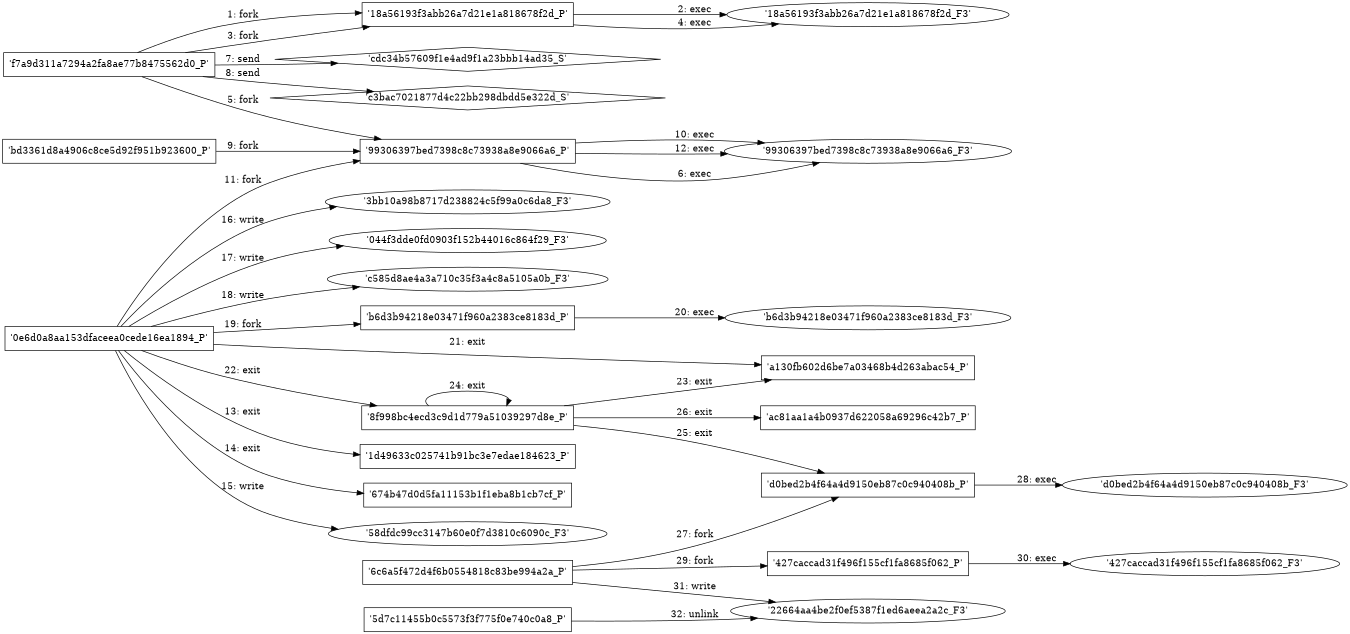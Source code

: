 digraph "D:\Learning\Paper\apt\基于CTI的攻击预警\Dataset\攻击图\ASGfromALLCTI\Automating threat actor tracking Understanding attacker behavior for intelligence and contextual alerting.dot" {
rankdir="LR"
size="9"
fixedsize="false"
splines="true"
nodesep=0.3
ranksep=0
fontsize=10
overlap="scalexy"
engine= "neato"
	"'f7a9d311a7294a2fa8ae77b8475562d0_P'" [node_type=Process shape=box]
	"'18a56193f3abb26a7d21e1a818678f2d_P'" [node_type=Process shape=box]
	"'f7a9d311a7294a2fa8ae77b8475562d0_P'" -> "'18a56193f3abb26a7d21e1a818678f2d_P'" [label="1: fork"]
	"'18a56193f3abb26a7d21e1a818678f2d_P'" [node_type=Process shape=box]
	"'18a56193f3abb26a7d21e1a818678f2d_F3'" [node_type=File shape=ellipse]
	"'18a56193f3abb26a7d21e1a818678f2d_P'" -> "'18a56193f3abb26a7d21e1a818678f2d_F3'" [label="2: exec"]
	"'f7a9d311a7294a2fa8ae77b8475562d0_P'" [node_type=Process shape=box]
	"'18a56193f3abb26a7d21e1a818678f2d_P'" [node_type=Process shape=box]
	"'f7a9d311a7294a2fa8ae77b8475562d0_P'" -> "'18a56193f3abb26a7d21e1a818678f2d_P'" [label="3: fork"]
	"'18a56193f3abb26a7d21e1a818678f2d_P'" [node_type=Process shape=box]
	"'18a56193f3abb26a7d21e1a818678f2d_F3'" [node_type=File shape=ellipse]
	"'18a56193f3abb26a7d21e1a818678f2d_P'" -> "'18a56193f3abb26a7d21e1a818678f2d_F3'" [label="4: exec"]
	"'f7a9d311a7294a2fa8ae77b8475562d0_P'" [node_type=Process shape=box]
	"'99306397bed7398c8c73938a8e9066a6_P'" [node_type=Process shape=box]
	"'f7a9d311a7294a2fa8ae77b8475562d0_P'" -> "'99306397bed7398c8c73938a8e9066a6_P'" [label="5: fork"]
	"'99306397bed7398c8c73938a8e9066a6_P'" [node_type=Process shape=box]
	"'99306397bed7398c8c73938a8e9066a6_F3'" [node_type=File shape=ellipse]
	"'99306397bed7398c8c73938a8e9066a6_P'" -> "'99306397bed7398c8c73938a8e9066a6_F3'" [label="6: exec"]
	"'cdc34b57609f1e4ad9f1a23bbb14ad35_S'" [node_type=Socket shape=diamond]
	"'f7a9d311a7294a2fa8ae77b8475562d0_P'" [node_type=Process shape=box]
	"'f7a9d311a7294a2fa8ae77b8475562d0_P'" -> "'cdc34b57609f1e4ad9f1a23bbb14ad35_S'" [label="7: send"]
	"'c3bac7021877d4c22bb298dbdd5e322d_S'" [node_type=Socket shape=diamond]
	"'f7a9d311a7294a2fa8ae77b8475562d0_P'" [node_type=Process shape=box]
	"'f7a9d311a7294a2fa8ae77b8475562d0_P'" -> "'c3bac7021877d4c22bb298dbdd5e322d_S'" [label="8: send"]
	"'bd3361d8a4906c8ce5d92f951b923600_P'" [node_type=Process shape=box]
	"'99306397bed7398c8c73938a8e9066a6_P'" [node_type=Process shape=box]
	"'bd3361d8a4906c8ce5d92f951b923600_P'" -> "'99306397bed7398c8c73938a8e9066a6_P'" [label="9: fork"]
	"'99306397bed7398c8c73938a8e9066a6_P'" [node_type=Process shape=box]
	"'99306397bed7398c8c73938a8e9066a6_F3'" [node_type=File shape=ellipse]
	"'99306397bed7398c8c73938a8e9066a6_P'" -> "'99306397bed7398c8c73938a8e9066a6_F3'" [label="10: exec"]
	"'0e6d0a8aa153dfaceea0cede16ea1894_P'" [node_type=Process shape=box]
	"'99306397bed7398c8c73938a8e9066a6_P'" [node_type=Process shape=box]
	"'0e6d0a8aa153dfaceea0cede16ea1894_P'" -> "'99306397bed7398c8c73938a8e9066a6_P'" [label="11: fork"]
	"'99306397bed7398c8c73938a8e9066a6_P'" [node_type=Process shape=box]
	"'99306397bed7398c8c73938a8e9066a6_F3'" [node_type=File shape=ellipse]
	"'99306397bed7398c8c73938a8e9066a6_P'" -> "'99306397bed7398c8c73938a8e9066a6_F3'" [label="12: exec"]
	"'0e6d0a8aa153dfaceea0cede16ea1894_P'" [node_type=Process shape=box]
	"'1d49633c025741b91bc3e7edae184623_P'" [node_type=Process shape=box]
	"'0e6d0a8aa153dfaceea0cede16ea1894_P'" -> "'1d49633c025741b91bc3e7edae184623_P'" [label="13: exit"]
	"'0e6d0a8aa153dfaceea0cede16ea1894_P'" [node_type=Process shape=box]
	"'674b47d0d5fa11153b1f1eba8b1cb7cf_P'" [node_type=Process shape=box]
	"'0e6d0a8aa153dfaceea0cede16ea1894_P'" -> "'674b47d0d5fa11153b1f1eba8b1cb7cf_P'" [label="14: exit"]
	"'58dfdc99cc3147b60e0f7d3810c6090c_F3'" [node_type=file shape=ellipse]
	"'0e6d0a8aa153dfaceea0cede16ea1894_P'" [node_type=Process shape=box]
	"'0e6d0a8aa153dfaceea0cede16ea1894_P'" -> "'58dfdc99cc3147b60e0f7d3810c6090c_F3'" [label="15: write"]
	"'3bb10a98b8717d238824c5f99a0c6da8_F3'" [node_type=file shape=ellipse]
	"'0e6d0a8aa153dfaceea0cede16ea1894_P'" [node_type=Process shape=box]
	"'0e6d0a8aa153dfaceea0cede16ea1894_P'" -> "'3bb10a98b8717d238824c5f99a0c6da8_F3'" [label="16: write"]
	"'044f3dde0fd0903f152b44016c864f29_F3'" [node_type=file shape=ellipse]
	"'0e6d0a8aa153dfaceea0cede16ea1894_P'" [node_type=Process shape=box]
	"'0e6d0a8aa153dfaceea0cede16ea1894_P'" -> "'044f3dde0fd0903f152b44016c864f29_F3'" [label="17: write"]
	"'c585d8ae4a3a710c35f3a4c8a5105a0b_F3'" [node_type=file shape=ellipse]
	"'0e6d0a8aa153dfaceea0cede16ea1894_P'" [node_type=Process shape=box]
	"'0e6d0a8aa153dfaceea0cede16ea1894_P'" -> "'c585d8ae4a3a710c35f3a4c8a5105a0b_F3'" [label="18: write"]
	"'0e6d0a8aa153dfaceea0cede16ea1894_P'" [node_type=Process shape=box]
	"'b6d3b94218e03471f960a2383ce8183d_P'" [node_type=Process shape=box]
	"'0e6d0a8aa153dfaceea0cede16ea1894_P'" -> "'b6d3b94218e03471f960a2383ce8183d_P'" [label="19: fork"]
	"'b6d3b94218e03471f960a2383ce8183d_P'" [node_type=Process shape=box]
	"'b6d3b94218e03471f960a2383ce8183d_F3'" [node_type=File shape=ellipse]
	"'b6d3b94218e03471f960a2383ce8183d_P'" -> "'b6d3b94218e03471f960a2383ce8183d_F3'" [label="20: exec"]
	"'0e6d0a8aa153dfaceea0cede16ea1894_P'" [node_type=Process shape=box]
	"'a130fb602d6be7a03468b4d263abac54_P'" [node_type=Process shape=box]
	"'0e6d0a8aa153dfaceea0cede16ea1894_P'" -> "'a130fb602d6be7a03468b4d263abac54_P'" [label="21: exit"]
	"'0e6d0a8aa153dfaceea0cede16ea1894_P'" [node_type=Process shape=box]
	"'8f998bc4ecd3c9d1d779a51039297d8e_P'" [node_type=Process shape=box]
	"'0e6d0a8aa153dfaceea0cede16ea1894_P'" -> "'8f998bc4ecd3c9d1d779a51039297d8e_P'" [label="22: exit"]
	"'8f998bc4ecd3c9d1d779a51039297d8e_P'" [node_type=Process shape=box]
	"'a130fb602d6be7a03468b4d263abac54_P'" [node_type=Process shape=box]
	"'8f998bc4ecd3c9d1d779a51039297d8e_P'" -> "'a130fb602d6be7a03468b4d263abac54_P'" [label="23: exit"]
	"'8f998bc4ecd3c9d1d779a51039297d8e_P'" [node_type=Process shape=box]
	"'8f998bc4ecd3c9d1d779a51039297d8e_P'" [node_type=Process shape=box]
	"'8f998bc4ecd3c9d1d779a51039297d8e_P'" -> "'8f998bc4ecd3c9d1d779a51039297d8e_P'" [label="24: exit"]
	"'8f998bc4ecd3c9d1d779a51039297d8e_P'" [node_type=Process shape=box]
	"'d0bed2b4f64a4d9150eb87c0c940408b_P'" [node_type=Process shape=box]
	"'8f998bc4ecd3c9d1d779a51039297d8e_P'" -> "'d0bed2b4f64a4d9150eb87c0c940408b_P'" [label="25: exit"]
	"'8f998bc4ecd3c9d1d779a51039297d8e_P'" [node_type=Process shape=box]
	"'ac81aa1a4b0937d622058a69296c42b7_P'" [node_type=Process shape=box]
	"'8f998bc4ecd3c9d1d779a51039297d8e_P'" -> "'ac81aa1a4b0937d622058a69296c42b7_P'" [label="26: exit"]
	"'6c6a5f472d4f6b0554818c83be994a2a_P'" [node_type=Process shape=box]
	"'d0bed2b4f64a4d9150eb87c0c940408b_P'" [node_type=Process shape=box]
	"'6c6a5f472d4f6b0554818c83be994a2a_P'" -> "'d0bed2b4f64a4d9150eb87c0c940408b_P'" [label="27: fork"]
	"'d0bed2b4f64a4d9150eb87c0c940408b_P'" [node_type=Process shape=box]
	"'d0bed2b4f64a4d9150eb87c0c940408b_F3'" [node_type=File shape=ellipse]
	"'d0bed2b4f64a4d9150eb87c0c940408b_P'" -> "'d0bed2b4f64a4d9150eb87c0c940408b_F3'" [label="28: exec"]
	"'6c6a5f472d4f6b0554818c83be994a2a_P'" [node_type=Process shape=box]
	"'427caccad31f496f155cf1fa8685f062_P'" [node_type=Process shape=box]
	"'6c6a5f472d4f6b0554818c83be994a2a_P'" -> "'427caccad31f496f155cf1fa8685f062_P'" [label="29: fork"]
	"'427caccad31f496f155cf1fa8685f062_P'" [node_type=Process shape=box]
	"'427caccad31f496f155cf1fa8685f062_F3'" [node_type=File shape=ellipse]
	"'427caccad31f496f155cf1fa8685f062_P'" -> "'427caccad31f496f155cf1fa8685f062_F3'" [label="30: exec"]
	"'22664aa4be2f0ef5387f1ed6aeea2a2c_F3'" [node_type=file shape=ellipse]
	"'6c6a5f472d4f6b0554818c83be994a2a_P'" [node_type=Process shape=box]
	"'6c6a5f472d4f6b0554818c83be994a2a_P'" -> "'22664aa4be2f0ef5387f1ed6aeea2a2c_F3'" [label="31: write"]
	"'22664aa4be2f0ef5387f1ed6aeea2a2c_F3'" [node_type=file shape=ellipse]
	"'5d7c11455b0c5573f3f775f0e740c0a8_P'" [node_type=Process shape=box]
	"'5d7c11455b0c5573f3f775f0e740c0a8_P'" -> "'22664aa4be2f0ef5387f1ed6aeea2a2c_F3'" [label="32: unlink"]
}
